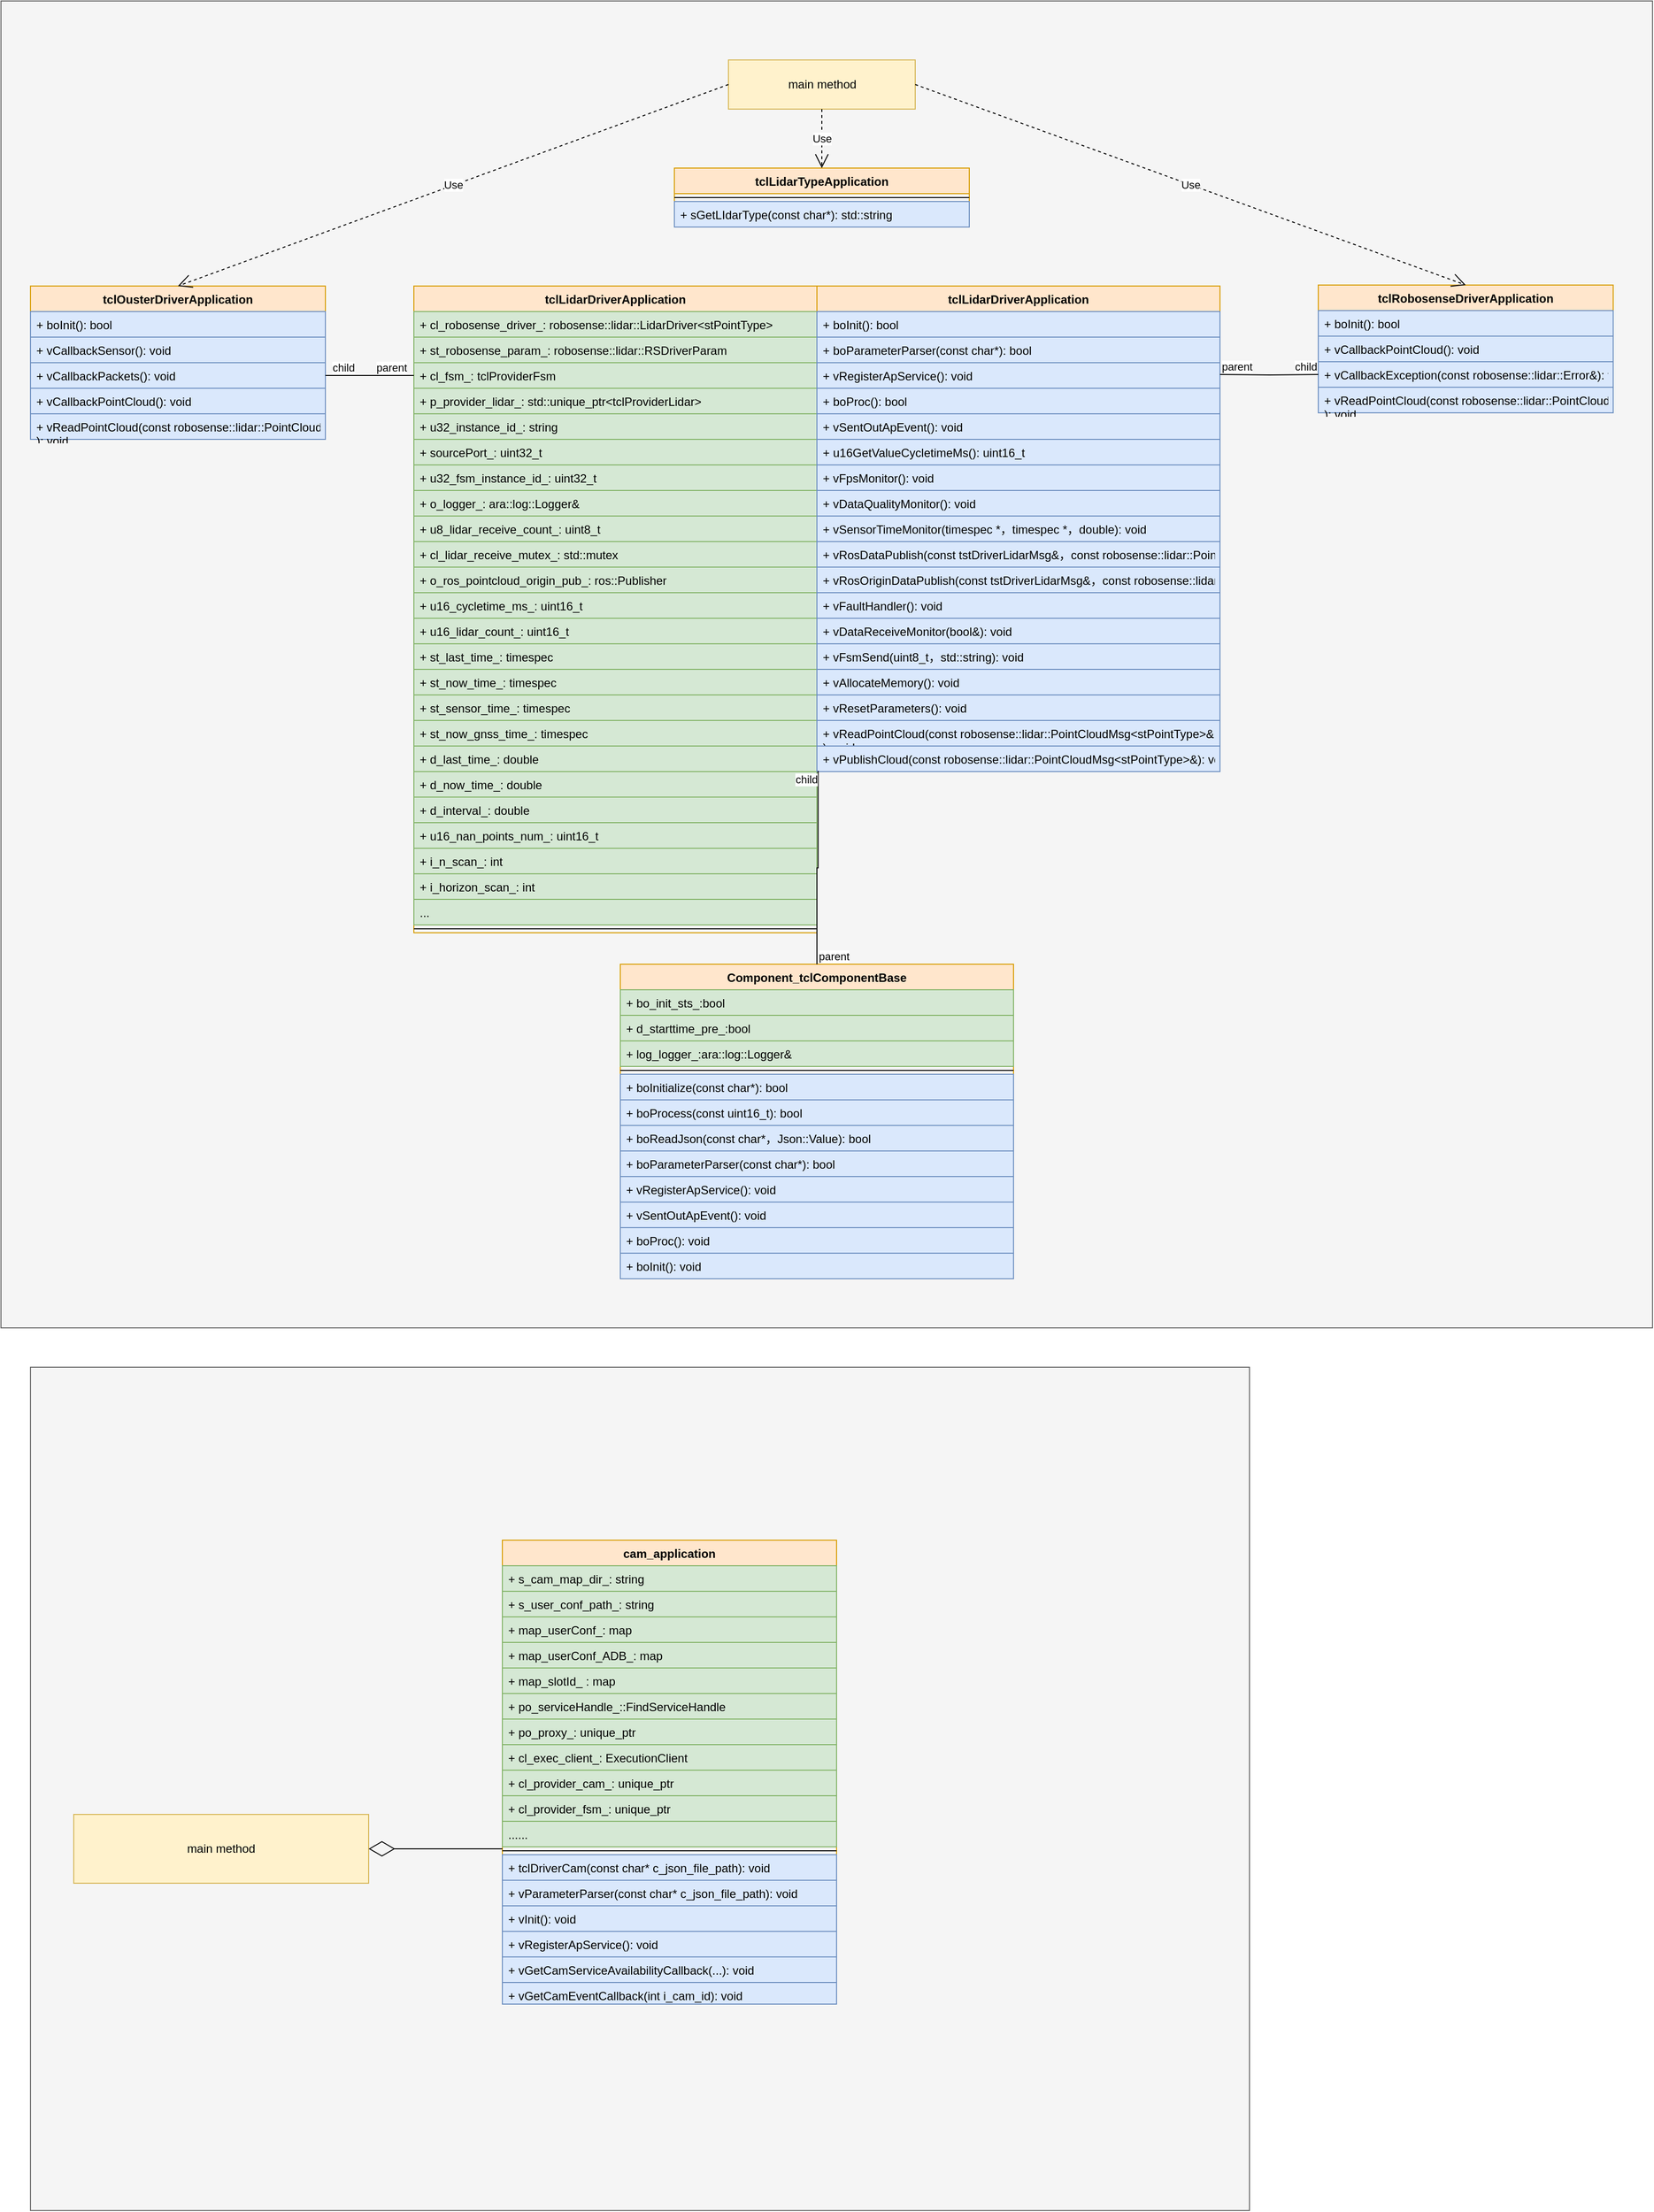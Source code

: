 <mxfile version="24.7.6">
  <diagram name="第 1 页" id="ww4SpD9q9hE-swhxdFp6">
    <mxGraphModel dx="1050" dy="565" grid="1" gridSize="10" guides="1" tooltips="1" connect="1" arrows="1" fold="1" page="1" pageScale="1" pageWidth="827" pageHeight="1169" math="0" shadow="0">
      <root>
        <mxCell id="0" />
        <mxCell id="1" parent="0" />
        <mxCell id="QamxqkGbcU3FXPbwEzF8-1" value="" style="html=1;fillColor=#f5f5f5;fontColor=#333333;strokeColor=#666666;" vertex="1" parent="1">
          <mxGeometry x="40" y="40" width="1680" height="1350" as="geometry" />
        </mxCell>
        <mxCell id="QamxqkGbcU3FXPbwEzF8-2" value="Component_tclComponentBase" style="swimlane;fontStyle=1;align=center;verticalAlign=top;childLayout=stackLayout;horizontal=1;startSize=26;horizontalStack=0;resizeParent=1;resizeParentMax=0;resizeLast=0;collapsible=1;marginBottom=0;fillColor=#ffe6cc;strokeColor=#d79b00;" vertex="1" parent="1">
          <mxGeometry x="670" y="1020" width="400" height="320" as="geometry">
            <mxRectangle x="630" y="1350" width="220" height="30" as="alternateBounds" />
          </mxGeometry>
        </mxCell>
        <mxCell id="QamxqkGbcU3FXPbwEzF8-3" value="+ bo_init_sts_:bool " style="text;strokeColor=#82b366;fillColor=#d5e8d4;align=left;verticalAlign=top;spacingLeft=4;spacingRight=4;overflow=hidden;rotatable=0;points=[[0,0.5],[1,0.5]];portConstraint=eastwest;" vertex="1" parent="QamxqkGbcU3FXPbwEzF8-2">
          <mxGeometry y="26" width="400" height="26" as="geometry" />
        </mxCell>
        <mxCell id="QamxqkGbcU3FXPbwEzF8-4" value="+ d_starttime_pre_:bool " style="text;strokeColor=#82b366;fillColor=#d5e8d4;align=left;verticalAlign=top;spacingLeft=4;spacingRight=4;overflow=hidden;rotatable=0;points=[[0,0.5],[1,0.5]];portConstraint=eastwest;" vertex="1" parent="QamxqkGbcU3FXPbwEzF8-2">
          <mxGeometry y="52" width="400" height="26" as="geometry" />
        </mxCell>
        <mxCell id="QamxqkGbcU3FXPbwEzF8-5" value="+ log_logger_:ara::log::Logger&amp;" style="text;strokeColor=#82b366;fillColor=#d5e8d4;align=left;verticalAlign=top;spacingLeft=4;spacingRight=4;overflow=hidden;rotatable=0;points=[[0,0.5],[1,0.5]];portConstraint=eastwest;" vertex="1" parent="QamxqkGbcU3FXPbwEzF8-2">
          <mxGeometry y="78" width="400" height="26" as="geometry" />
        </mxCell>
        <mxCell id="QamxqkGbcU3FXPbwEzF8-6" value="" style="line;strokeWidth=1;fillColor=none;align=left;verticalAlign=middle;spacingTop=-1;spacingLeft=3;spacingRight=3;rotatable=0;labelPosition=right;points=[];portConstraint=eastwest;" vertex="1" parent="QamxqkGbcU3FXPbwEzF8-2">
          <mxGeometry y="104" width="400" height="8" as="geometry" />
        </mxCell>
        <mxCell id="QamxqkGbcU3FXPbwEzF8-7" value="+ boInitialize(const char*): bool" style="text;strokeColor=#6c8ebf;fillColor=#dae8fc;align=left;verticalAlign=top;spacingLeft=4;spacingRight=4;overflow=hidden;rotatable=0;points=[[0,0.5],[1,0.5]];portConstraint=eastwest;" vertex="1" parent="QamxqkGbcU3FXPbwEzF8-2">
          <mxGeometry y="112" width="400" height="26" as="geometry" />
        </mxCell>
        <mxCell id="QamxqkGbcU3FXPbwEzF8-8" value="+ boProcess(const uint16_t): bool" style="text;strokeColor=#6c8ebf;fillColor=#dae8fc;align=left;verticalAlign=top;spacingLeft=4;spacingRight=4;overflow=hidden;rotatable=0;points=[[0,0.5],[1,0.5]];portConstraint=eastwest;" vertex="1" parent="QamxqkGbcU3FXPbwEzF8-2">
          <mxGeometry y="138" width="400" height="26" as="geometry" />
        </mxCell>
        <mxCell id="QamxqkGbcU3FXPbwEzF8-9" value="+ boReadJson(const char*，Json::Value): bool" style="text;strokeColor=#6c8ebf;fillColor=#dae8fc;align=left;verticalAlign=top;spacingLeft=4;spacingRight=4;overflow=hidden;rotatable=0;points=[[0,0.5],[1,0.5]];portConstraint=eastwest;" vertex="1" parent="QamxqkGbcU3FXPbwEzF8-2">
          <mxGeometry y="164" width="400" height="26" as="geometry" />
        </mxCell>
        <mxCell id="QamxqkGbcU3FXPbwEzF8-10" value="+ boParameterParser(const char*): bool" style="text;strokeColor=#6c8ebf;fillColor=#dae8fc;align=left;verticalAlign=top;spacingLeft=4;spacingRight=4;overflow=hidden;rotatable=0;points=[[0,0.5],[1,0.5]];portConstraint=eastwest;" vertex="1" parent="QamxqkGbcU3FXPbwEzF8-2">
          <mxGeometry y="190" width="400" height="26" as="geometry" />
        </mxCell>
        <mxCell id="QamxqkGbcU3FXPbwEzF8-11" value="+ vRegisterApService(): void" style="text;strokeColor=#6c8ebf;fillColor=#dae8fc;align=left;verticalAlign=top;spacingLeft=4;spacingRight=4;overflow=hidden;rotatable=0;points=[[0,0.5],[1,0.5]];portConstraint=eastwest;" vertex="1" parent="QamxqkGbcU3FXPbwEzF8-2">
          <mxGeometry y="216" width="400" height="26" as="geometry" />
        </mxCell>
        <mxCell id="QamxqkGbcU3FXPbwEzF8-12" value="+ vSentOutApEvent(): void" style="text;strokeColor=#6c8ebf;fillColor=#dae8fc;align=left;verticalAlign=top;spacingLeft=4;spacingRight=4;overflow=hidden;rotatable=0;points=[[0,0.5],[1,0.5]];portConstraint=eastwest;" vertex="1" parent="QamxqkGbcU3FXPbwEzF8-2">
          <mxGeometry y="242" width="400" height="26" as="geometry" />
        </mxCell>
        <mxCell id="QamxqkGbcU3FXPbwEzF8-13" value="+ boProc(): void" style="text;strokeColor=#6c8ebf;fillColor=#dae8fc;align=left;verticalAlign=top;spacingLeft=4;spacingRight=4;overflow=hidden;rotatable=0;points=[[0,0.5],[1,0.5]];portConstraint=eastwest;" vertex="1" parent="QamxqkGbcU3FXPbwEzF8-2">
          <mxGeometry y="268" width="400" height="26" as="geometry" />
        </mxCell>
        <mxCell id="QamxqkGbcU3FXPbwEzF8-14" value="+ boInit(): void" style="text;strokeColor=#6c8ebf;fillColor=#dae8fc;align=left;verticalAlign=top;spacingLeft=4;spacingRight=4;overflow=hidden;rotatable=0;points=[[0,0.5],[1,0.5]];portConstraint=eastwest;" vertex="1" parent="QamxqkGbcU3FXPbwEzF8-2">
          <mxGeometry y="294" width="400" height="26" as="geometry" />
        </mxCell>
        <mxCell id="QamxqkGbcU3FXPbwEzF8-15" value="tclLidarDriverApplication" style="swimlane;fontStyle=1;align=center;verticalAlign=top;childLayout=stackLayout;horizontal=1;startSize=26;horizontalStack=0;resizeParent=1;resizeParentMax=0;resizeLast=0;collapsible=1;marginBottom=0;fillColor=#ffe6cc;strokeColor=#d79b00;" vertex="1" parent="1">
          <mxGeometry x="460" y="330" width="410" height="658" as="geometry">
            <mxRectangle x="60" y="38" width="160" height="30" as="alternateBounds" />
          </mxGeometry>
        </mxCell>
        <mxCell id="QamxqkGbcU3FXPbwEzF8-16" value="+ cl_robosense_driver_: robosense::lidar::LidarDriver&lt;stPointType&gt;" style="text;strokeColor=#82b366;fillColor=#d5e8d4;align=left;verticalAlign=top;spacingLeft=4;spacingRight=4;overflow=hidden;rotatable=0;points=[[0,0.5],[1,0.5]];portConstraint=eastwest;" vertex="1" parent="QamxqkGbcU3FXPbwEzF8-15">
          <mxGeometry y="26" width="410" height="26" as="geometry" />
        </mxCell>
        <mxCell id="QamxqkGbcU3FXPbwEzF8-17" value="+ st_robosense_param_: robosense::lidar::RSDriverParam" style="text;strokeColor=#82b366;fillColor=#d5e8d4;align=left;verticalAlign=top;spacingLeft=4;spacingRight=4;overflow=hidden;rotatable=0;points=[[0,0.5],[1,0.5]];portConstraint=eastwest;" vertex="1" parent="QamxqkGbcU3FXPbwEzF8-15">
          <mxGeometry y="52" width="410" height="26" as="geometry" />
        </mxCell>
        <mxCell id="QamxqkGbcU3FXPbwEzF8-18" value="+ cl_fsm_: tclProviderFsm" style="text;strokeColor=#82b366;fillColor=#d5e8d4;align=left;verticalAlign=top;spacingLeft=4;spacingRight=4;overflow=hidden;rotatable=0;points=[[0,0.5],[1,0.5]];portConstraint=eastwest;" vertex="1" parent="QamxqkGbcU3FXPbwEzF8-15">
          <mxGeometry y="78" width="410" height="26" as="geometry" />
        </mxCell>
        <mxCell id="QamxqkGbcU3FXPbwEzF8-19" value="+ p_provider_lidar_: std::unique_ptr&lt;tclProviderLidar&gt;" style="text;strokeColor=#82b366;fillColor=#d5e8d4;align=left;verticalAlign=top;spacingLeft=4;spacingRight=4;overflow=hidden;rotatable=0;points=[[0,0.5],[1,0.5]];portConstraint=eastwest;" vertex="1" parent="QamxqkGbcU3FXPbwEzF8-15">
          <mxGeometry y="104" width="410" height="26" as="geometry" />
        </mxCell>
        <mxCell id="QamxqkGbcU3FXPbwEzF8-20" value="+ u32_instance_id_: string" style="text;strokeColor=#82b366;fillColor=#d5e8d4;align=left;verticalAlign=top;spacingLeft=4;spacingRight=4;overflow=hidden;rotatable=0;points=[[0,0.5],[1,0.5]];portConstraint=eastwest;" vertex="1" parent="QamxqkGbcU3FXPbwEzF8-15">
          <mxGeometry y="130" width="410" height="26" as="geometry" />
        </mxCell>
        <mxCell id="QamxqkGbcU3FXPbwEzF8-21" value="+ sourcePort_: uint32_t" style="text;strokeColor=#82b366;fillColor=#d5e8d4;align=left;verticalAlign=top;spacingLeft=4;spacingRight=4;overflow=hidden;rotatable=0;points=[[0,0.5],[1,0.5]];portConstraint=eastwest;" vertex="1" parent="QamxqkGbcU3FXPbwEzF8-15">
          <mxGeometry y="156" width="410" height="26" as="geometry" />
        </mxCell>
        <mxCell id="QamxqkGbcU3FXPbwEzF8-22" value="+ u32_fsm_instance_id_: uint32_t" style="text;strokeColor=#82b366;fillColor=#d5e8d4;align=left;verticalAlign=top;spacingLeft=4;spacingRight=4;overflow=hidden;rotatable=0;points=[[0,0.5],[1,0.5]];portConstraint=eastwest;" vertex="1" parent="QamxqkGbcU3FXPbwEzF8-15">
          <mxGeometry y="182" width="410" height="26" as="geometry" />
        </mxCell>
        <mxCell id="QamxqkGbcU3FXPbwEzF8-23" value="+ o_logger_: ara::log::Logger&amp;" style="text;strokeColor=#82b366;fillColor=#d5e8d4;align=left;verticalAlign=top;spacingLeft=4;spacingRight=4;overflow=hidden;rotatable=0;points=[[0,0.5],[1,0.5]];portConstraint=eastwest;" vertex="1" parent="QamxqkGbcU3FXPbwEzF8-15">
          <mxGeometry y="208" width="410" height="26" as="geometry" />
        </mxCell>
        <mxCell id="QamxqkGbcU3FXPbwEzF8-24" value="+ u8_lidar_receive_count_: uint8_t" style="text;strokeColor=#82b366;fillColor=#d5e8d4;align=left;verticalAlign=top;spacingLeft=4;spacingRight=4;overflow=hidden;rotatable=0;points=[[0,0.5],[1,0.5]];portConstraint=eastwest;" vertex="1" parent="QamxqkGbcU3FXPbwEzF8-15">
          <mxGeometry y="234" width="410" height="26" as="geometry" />
        </mxCell>
        <mxCell id="QamxqkGbcU3FXPbwEzF8-25" value="+ cl_lidar_receive_mutex_: std::mutex" style="text;strokeColor=#82b366;fillColor=#d5e8d4;align=left;verticalAlign=top;spacingLeft=4;spacingRight=4;overflow=hidden;rotatable=0;points=[[0,0.5],[1,0.5]];portConstraint=eastwest;" vertex="1" parent="QamxqkGbcU3FXPbwEzF8-15">
          <mxGeometry y="260" width="410" height="26" as="geometry" />
        </mxCell>
        <mxCell id="QamxqkGbcU3FXPbwEzF8-26" value="+ o_ros_pointcloud_origin_pub_: ros::Publisher" style="text;strokeColor=#82b366;fillColor=#d5e8d4;align=left;verticalAlign=top;spacingLeft=4;spacingRight=4;overflow=hidden;rotatable=0;points=[[0,0.5],[1,0.5]];portConstraint=eastwest;" vertex="1" parent="QamxqkGbcU3FXPbwEzF8-15">
          <mxGeometry y="286" width="410" height="26" as="geometry" />
        </mxCell>
        <mxCell id="QamxqkGbcU3FXPbwEzF8-27" value="+ u16_cycletime_ms_: uint16_t" style="text;strokeColor=#82b366;fillColor=#d5e8d4;align=left;verticalAlign=top;spacingLeft=4;spacingRight=4;overflow=hidden;rotatable=0;points=[[0,0.5],[1,0.5]];portConstraint=eastwest;" vertex="1" parent="QamxqkGbcU3FXPbwEzF8-15">
          <mxGeometry y="312" width="410" height="26" as="geometry" />
        </mxCell>
        <mxCell id="QamxqkGbcU3FXPbwEzF8-28" value="+ u16_lidar_count_: uint16_t" style="text;strokeColor=#82b366;fillColor=#d5e8d4;align=left;verticalAlign=top;spacingLeft=4;spacingRight=4;overflow=hidden;rotatable=0;points=[[0,0.5],[1,0.5]];portConstraint=eastwest;" vertex="1" parent="QamxqkGbcU3FXPbwEzF8-15">
          <mxGeometry y="338" width="410" height="26" as="geometry" />
        </mxCell>
        <mxCell id="QamxqkGbcU3FXPbwEzF8-29" value="+ st_last_time_: timespec" style="text;strokeColor=#82b366;fillColor=#d5e8d4;align=left;verticalAlign=top;spacingLeft=4;spacingRight=4;overflow=hidden;rotatable=0;points=[[0,0.5],[1,0.5]];portConstraint=eastwest;" vertex="1" parent="QamxqkGbcU3FXPbwEzF8-15">
          <mxGeometry y="364" width="410" height="26" as="geometry" />
        </mxCell>
        <mxCell id="QamxqkGbcU3FXPbwEzF8-30" value="+ st_now_time_: timespec" style="text;strokeColor=#82b366;fillColor=#d5e8d4;align=left;verticalAlign=top;spacingLeft=4;spacingRight=4;overflow=hidden;rotatable=0;points=[[0,0.5],[1,0.5]];portConstraint=eastwest;" vertex="1" parent="QamxqkGbcU3FXPbwEzF8-15">
          <mxGeometry y="390" width="410" height="26" as="geometry" />
        </mxCell>
        <mxCell id="QamxqkGbcU3FXPbwEzF8-31" value="+ st_sensor_time_: timespec" style="text;strokeColor=#82b366;fillColor=#d5e8d4;align=left;verticalAlign=top;spacingLeft=4;spacingRight=4;overflow=hidden;rotatable=0;points=[[0,0.5],[1,0.5]];portConstraint=eastwest;" vertex="1" parent="QamxqkGbcU3FXPbwEzF8-15">
          <mxGeometry y="416" width="410" height="26" as="geometry" />
        </mxCell>
        <mxCell id="QamxqkGbcU3FXPbwEzF8-32" value="+ st_now_gnss_time_: timespec" style="text;strokeColor=#82b366;fillColor=#d5e8d4;align=left;verticalAlign=top;spacingLeft=4;spacingRight=4;overflow=hidden;rotatable=0;points=[[0,0.5],[1,0.5]];portConstraint=eastwest;" vertex="1" parent="QamxqkGbcU3FXPbwEzF8-15">
          <mxGeometry y="442" width="410" height="26" as="geometry" />
        </mxCell>
        <mxCell id="QamxqkGbcU3FXPbwEzF8-33" value="+ d_last_time_: double" style="text;strokeColor=#82b366;fillColor=#d5e8d4;align=left;verticalAlign=top;spacingLeft=4;spacingRight=4;overflow=hidden;rotatable=0;points=[[0,0.5],[1,0.5]];portConstraint=eastwest;" vertex="1" parent="QamxqkGbcU3FXPbwEzF8-15">
          <mxGeometry y="468" width="410" height="26" as="geometry" />
        </mxCell>
        <mxCell id="QamxqkGbcU3FXPbwEzF8-34" value="+ d_now_time_: double" style="text;strokeColor=#82b366;fillColor=#d5e8d4;align=left;verticalAlign=top;spacingLeft=4;spacingRight=4;overflow=hidden;rotatable=0;points=[[0,0.5],[1,0.5]];portConstraint=eastwest;" vertex="1" parent="QamxqkGbcU3FXPbwEzF8-15">
          <mxGeometry y="494" width="410" height="26" as="geometry" />
        </mxCell>
        <mxCell id="QamxqkGbcU3FXPbwEzF8-35" value="+ d_interval_: double" style="text;strokeColor=#82b366;fillColor=#d5e8d4;align=left;verticalAlign=top;spacingLeft=4;spacingRight=4;overflow=hidden;rotatable=0;points=[[0,0.5],[1,0.5]];portConstraint=eastwest;" vertex="1" parent="QamxqkGbcU3FXPbwEzF8-15">
          <mxGeometry y="520" width="410" height="26" as="geometry" />
        </mxCell>
        <mxCell id="QamxqkGbcU3FXPbwEzF8-36" value="+ u16_nan_points_num_: uint16_t" style="text;strokeColor=#82b366;fillColor=#d5e8d4;align=left;verticalAlign=top;spacingLeft=4;spacingRight=4;overflow=hidden;rotatable=0;points=[[0,0.5],[1,0.5]];portConstraint=eastwest;" vertex="1" parent="QamxqkGbcU3FXPbwEzF8-15">
          <mxGeometry y="546" width="410" height="26" as="geometry" />
        </mxCell>
        <mxCell id="QamxqkGbcU3FXPbwEzF8-37" value="+ i_n_scan_: int" style="text;strokeColor=#82b366;fillColor=#d5e8d4;align=left;verticalAlign=top;spacingLeft=4;spacingRight=4;overflow=hidden;rotatable=0;points=[[0,0.5],[1,0.5]];portConstraint=eastwest;" vertex="1" parent="QamxqkGbcU3FXPbwEzF8-15">
          <mxGeometry y="572" width="410" height="26" as="geometry" />
        </mxCell>
        <mxCell id="QamxqkGbcU3FXPbwEzF8-38" value="+ i_horizon_scan_: int" style="text;strokeColor=#82b366;fillColor=#d5e8d4;align=left;verticalAlign=top;spacingLeft=4;spacingRight=4;overflow=hidden;rotatable=0;points=[[0,0.5],[1,0.5]];portConstraint=eastwest;" vertex="1" parent="QamxqkGbcU3FXPbwEzF8-15">
          <mxGeometry y="598" width="410" height="26" as="geometry" />
        </mxCell>
        <mxCell id="QamxqkGbcU3FXPbwEzF8-39" value="..." style="text;strokeColor=#82b366;fillColor=#d5e8d4;align=left;verticalAlign=top;spacingLeft=4;spacingRight=4;overflow=hidden;rotatable=0;points=[[0,0.5],[1,0.5]];portConstraint=eastwest;" vertex="1" parent="QamxqkGbcU3FXPbwEzF8-15">
          <mxGeometry y="624" width="410" height="26" as="geometry" />
        </mxCell>
        <mxCell id="QamxqkGbcU3FXPbwEzF8-40" value="" style="line;strokeWidth=1;fillColor=none;align=left;verticalAlign=middle;spacingTop=-1;spacingLeft=3;spacingRight=3;rotatable=0;labelPosition=right;points=[];portConstraint=eastwest;" vertex="1" parent="QamxqkGbcU3FXPbwEzF8-15">
          <mxGeometry y="650" width="410" height="8" as="geometry" />
        </mxCell>
        <mxCell id="QamxqkGbcU3FXPbwEzF8-41" value="tclRobosenseDriverApplication" style="swimlane;fontStyle=1;align=center;verticalAlign=top;childLayout=stackLayout;horizontal=1;startSize=26;horizontalStack=0;resizeParent=1;resizeParentMax=0;resizeLast=0;collapsible=1;marginBottom=0;fillColor=#ffe6cc;strokeColor=#d79b00;" vertex="1" parent="1">
          <mxGeometry x="1380" y="329" width="300" height="130" as="geometry" />
        </mxCell>
        <mxCell id="QamxqkGbcU3FXPbwEzF8-42" value="+ boInit(): bool" style="text;strokeColor=#6c8ebf;fillColor=#dae8fc;align=left;verticalAlign=top;spacingLeft=4;spacingRight=4;overflow=hidden;rotatable=0;points=[[0,0.5],[1,0.5]];portConstraint=eastwest;" vertex="1" parent="QamxqkGbcU3FXPbwEzF8-41">
          <mxGeometry y="26" width="300" height="26" as="geometry" />
        </mxCell>
        <mxCell id="QamxqkGbcU3FXPbwEzF8-43" value="+ vCallbackPointCloud(): void" style="text;strokeColor=#6c8ebf;fillColor=#dae8fc;align=left;verticalAlign=top;spacingLeft=4;spacingRight=4;overflow=hidden;rotatable=0;points=[[0,0.5],[1,0.5]];portConstraint=eastwest;" vertex="1" parent="QamxqkGbcU3FXPbwEzF8-41">
          <mxGeometry y="52" width="300" height="26" as="geometry" />
        </mxCell>
        <mxCell id="QamxqkGbcU3FXPbwEzF8-44" value="+ vCallbackException(const robosense::lidar::Error&amp;): void" style="text;strokeColor=#6c8ebf;fillColor=#dae8fc;align=left;verticalAlign=top;spacingLeft=4;spacingRight=4;overflow=hidden;rotatable=0;points=[[0,0.5],[1,0.5]];portConstraint=eastwest;" vertex="1" parent="QamxqkGbcU3FXPbwEzF8-41">
          <mxGeometry y="78" width="300" height="26" as="geometry" />
        </mxCell>
        <mxCell id="QamxqkGbcU3FXPbwEzF8-45" value="+ vReadPointCloud(const robosense::lidar::PointCloudMsg&lt;stPointType&gt;&amp;&#xa;): void" style="text;strokeColor=#6c8ebf;fillColor=#dae8fc;align=left;verticalAlign=top;spacingLeft=4;spacingRight=4;overflow=hidden;rotatable=0;points=[[0,0.5],[1,0.5]];portConstraint=eastwest;" vertex="1" parent="QamxqkGbcU3FXPbwEzF8-41">
          <mxGeometry y="104" width="300" height="26" as="geometry" />
        </mxCell>
        <mxCell id="QamxqkGbcU3FXPbwEzF8-46" value="main method" style="html=1;fillColor=#fff2cc;strokeColor=#d6b656;" vertex="1" parent="1">
          <mxGeometry x="780" y="100" width="190" height="50" as="geometry" />
        </mxCell>
        <mxCell id="QamxqkGbcU3FXPbwEzF8-47" value="tclLidarDriverApplication" style="swimlane;fontStyle=1;align=center;verticalAlign=top;childLayout=stackLayout;horizontal=1;startSize=26;horizontalStack=0;resizeParent=1;resizeParentMax=0;resizeLast=0;collapsible=1;marginBottom=0;fillColor=#ffe6cc;strokeColor=#d79b00;" vertex="1" parent="1">
          <mxGeometry x="870" y="330" width="410" height="494" as="geometry">
            <mxRectangle x="60" y="38" width="160" height="30" as="alternateBounds" />
          </mxGeometry>
        </mxCell>
        <mxCell id="QamxqkGbcU3FXPbwEzF8-48" value="+ boInit(): bool" style="text;strokeColor=#6c8ebf;fillColor=#dae8fc;align=left;verticalAlign=top;spacingLeft=4;spacingRight=4;overflow=hidden;rotatable=0;points=[[0,0.5],[1,0.5]];portConstraint=eastwest;" vertex="1" parent="QamxqkGbcU3FXPbwEzF8-47">
          <mxGeometry y="26" width="410" height="26" as="geometry" />
        </mxCell>
        <mxCell id="QamxqkGbcU3FXPbwEzF8-49" value="+ boParameterParser(const char*): bool" style="text;strokeColor=#6c8ebf;fillColor=#dae8fc;align=left;verticalAlign=top;spacingLeft=4;spacingRight=4;overflow=hidden;rotatable=0;points=[[0,0.5],[1,0.5]];portConstraint=eastwest;" vertex="1" parent="QamxqkGbcU3FXPbwEzF8-47">
          <mxGeometry y="52" width="410" height="26" as="geometry" />
        </mxCell>
        <mxCell id="QamxqkGbcU3FXPbwEzF8-50" value="+ vRegisterApService(): void" style="text;strokeColor=#6c8ebf;fillColor=#dae8fc;align=left;verticalAlign=top;spacingLeft=4;spacingRight=4;overflow=hidden;rotatable=0;points=[[0,0.5],[1,0.5]];portConstraint=eastwest;" vertex="1" parent="QamxqkGbcU3FXPbwEzF8-47">
          <mxGeometry y="78" width="410" height="26" as="geometry" />
        </mxCell>
        <mxCell id="QamxqkGbcU3FXPbwEzF8-51" value="+ boProc(): bool" style="text;strokeColor=#6c8ebf;fillColor=#dae8fc;align=left;verticalAlign=top;spacingLeft=4;spacingRight=4;overflow=hidden;rotatable=0;points=[[0,0.5],[1,0.5]];portConstraint=eastwest;" vertex="1" parent="QamxqkGbcU3FXPbwEzF8-47">
          <mxGeometry y="104" width="410" height="26" as="geometry" />
        </mxCell>
        <mxCell id="QamxqkGbcU3FXPbwEzF8-52" value="+ vSentOutApEvent(): void" style="text;strokeColor=#6c8ebf;fillColor=#dae8fc;align=left;verticalAlign=top;spacingLeft=4;spacingRight=4;overflow=hidden;rotatable=0;points=[[0,0.5],[1,0.5]];portConstraint=eastwest;" vertex="1" parent="QamxqkGbcU3FXPbwEzF8-47">
          <mxGeometry y="130" width="410" height="26" as="geometry" />
        </mxCell>
        <mxCell id="QamxqkGbcU3FXPbwEzF8-53" value="+ u16GetValueCycletimeMs(): uint16_t" style="text;strokeColor=#6c8ebf;fillColor=#dae8fc;align=left;verticalAlign=top;spacingLeft=4;spacingRight=4;overflow=hidden;rotatable=0;points=[[0,0.5],[1,0.5]];portConstraint=eastwest;" vertex="1" parent="QamxqkGbcU3FXPbwEzF8-47">
          <mxGeometry y="156" width="410" height="26" as="geometry" />
        </mxCell>
        <mxCell id="QamxqkGbcU3FXPbwEzF8-54" value="+ vFpsMonitor(): void" style="text;strokeColor=#6c8ebf;fillColor=#dae8fc;align=left;verticalAlign=top;spacingLeft=4;spacingRight=4;overflow=hidden;rotatable=0;points=[[0,0.5],[1,0.5]];portConstraint=eastwest;" vertex="1" parent="QamxqkGbcU3FXPbwEzF8-47">
          <mxGeometry y="182" width="410" height="26" as="geometry" />
        </mxCell>
        <mxCell id="QamxqkGbcU3FXPbwEzF8-55" value="+ vDataQualityMonitor(): void" style="text;strokeColor=#6c8ebf;fillColor=#dae8fc;align=left;verticalAlign=top;spacingLeft=4;spacingRight=4;overflow=hidden;rotatable=0;points=[[0,0.5],[1,0.5]];portConstraint=eastwest;" vertex="1" parent="QamxqkGbcU3FXPbwEzF8-47">
          <mxGeometry y="208" width="410" height="26" as="geometry" />
        </mxCell>
        <mxCell id="QamxqkGbcU3FXPbwEzF8-56" value="+ vSensorTimeMonitor(timespec *，timespec *，double): void" style="text;strokeColor=#6c8ebf;fillColor=#dae8fc;align=left;verticalAlign=top;spacingLeft=4;spacingRight=4;overflow=hidden;rotatable=0;points=[[0,0.5],[1,0.5]];portConstraint=eastwest;" vertex="1" parent="QamxqkGbcU3FXPbwEzF8-47">
          <mxGeometry y="234" width="410" height="26" as="geometry" />
        </mxCell>
        <mxCell id="QamxqkGbcU3FXPbwEzF8-57" value="+ vRosDataPublish(const tstDriverLidarMsg&amp;，const robosense::lidar::PointCloudMsg&lt;stPointType&gt;&amp;，ros::Publisher&amp;): void" style="text;strokeColor=#6c8ebf;fillColor=#dae8fc;align=left;verticalAlign=top;spacingLeft=4;spacingRight=4;overflow=hidden;rotatable=0;points=[[0,0.5],[1,0.5]];portConstraint=eastwest;" vertex="1" parent="QamxqkGbcU3FXPbwEzF8-47">
          <mxGeometry y="260" width="410" height="26" as="geometry" />
        </mxCell>
        <mxCell id="QamxqkGbcU3FXPbwEzF8-58" value="+ vRosOriginDataPublish(const tstDriverLidarMsg&amp;，const robosense::lidar::PointCloudMsg&lt;stPointType&gt;&amp;，ros::Publisher&amp;): void" style="text;strokeColor=#6c8ebf;fillColor=#dae8fc;align=left;verticalAlign=top;spacingLeft=4;spacingRight=4;overflow=hidden;rotatable=0;points=[[0,0.5],[1,0.5]];portConstraint=eastwest;" vertex="1" parent="QamxqkGbcU3FXPbwEzF8-47">
          <mxGeometry y="286" width="410" height="26" as="geometry" />
        </mxCell>
        <mxCell id="QamxqkGbcU3FXPbwEzF8-59" value="+ vFaultHandler(): void" style="text;strokeColor=#6c8ebf;fillColor=#dae8fc;align=left;verticalAlign=top;spacingLeft=4;spacingRight=4;overflow=hidden;rotatable=0;points=[[0,0.5],[1,0.5]];portConstraint=eastwest;" vertex="1" parent="QamxqkGbcU3FXPbwEzF8-47">
          <mxGeometry y="312" width="410" height="26" as="geometry" />
        </mxCell>
        <mxCell id="QamxqkGbcU3FXPbwEzF8-60" value="+ vDataReceiveMonitor(bool&amp;): void" style="text;strokeColor=#6c8ebf;fillColor=#dae8fc;align=left;verticalAlign=top;spacingLeft=4;spacingRight=4;overflow=hidden;rotatable=0;points=[[0,0.5],[1,0.5]];portConstraint=eastwest;" vertex="1" parent="QamxqkGbcU3FXPbwEzF8-47">
          <mxGeometry y="338" width="410" height="26" as="geometry" />
        </mxCell>
        <mxCell id="QamxqkGbcU3FXPbwEzF8-61" value="+ vFsmSend(uint8_t，std::string): void" style="text;strokeColor=#6c8ebf;fillColor=#dae8fc;align=left;verticalAlign=top;spacingLeft=4;spacingRight=4;overflow=hidden;rotatable=0;points=[[0,0.5],[1,0.5]];portConstraint=eastwest;" vertex="1" parent="QamxqkGbcU3FXPbwEzF8-47">
          <mxGeometry y="364" width="410" height="26" as="geometry" />
        </mxCell>
        <mxCell id="QamxqkGbcU3FXPbwEzF8-62" value="+ vAllocateMemory(): void" style="text;strokeColor=#6c8ebf;fillColor=#dae8fc;align=left;verticalAlign=top;spacingLeft=4;spacingRight=4;overflow=hidden;rotatable=0;points=[[0,0.5],[1,0.5]];portConstraint=eastwest;" vertex="1" parent="QamxqkGbcU3FXPbwEzF8-47">
          <mxGeometry y="390" width="410" height="26" as="geometry" />
        </mxCell>
        <mxCell id="QamxqkGbcU3FXPbwEzF8-63" value="+ vResetParameters(): void" style="text;strokeColor=#6c8ebf;fillColor=#dae8fc;align=left;verticalAlign=top;spacingLeft=4;spacingRight=4;overflow=hidden;rotatable=0;points=[[0,0.5],[1,0.5]];portConstraint=eastwest;" vertex="1" parent="QamxqkGbcU3FXPbwEzF8-47">
          <mxGeometry y="416" width="410" height="26" as="geometry" />
        </mxCell>
        <mxCell id="QamxqkGbcU3FXPbwEzF8-64" value="+ vReadPointCloud(const robosense::lidar::PointCloudMsg&lt;stPointType&gt;&amp;&#xa;): void" style="text;strokeColor=#6c8ebf;fillColor=#dae8fc;align=left;verticalAlign=top;spacingLeft=4;spacingRight=4;overflow=hidden;rotatable=0;points=[[0,0.5],[1,0.5]];portConstraint=eastwest;" vertex="1" parent="QamxqkGbcU3FXPbwEzF8-47">
          <mxGeometry y="442" width="410" height="26" as="geometry" />
        </mxCell>
        <mxCell id="QamxqkGbcU3FXPbwEzF8-65" value="+ vPublishCloud(const robosense::lidar::PointCloudMsg&lt;stPointType&gt;&amp;): void" style="text;strokeColor=#6c8ebf;fillColor=#dae8fc;align=left;verticalAlign=top;spacingLeft=4;spacingRight=4;overflow=hidden;rotatable=0;points=[[0,0.5],[1,0.5]];portConstraint=eastwest;" vertex="1" parent="QamxqkGbcU3FXPbwEzF8-47">
          <mxGeometry y="468" width="410" height="26" as="geometry" />
        </mxCell>
        <mxCell id="QamxqkGbcU3FXPbwEzF8-66" value="tclOusterDriverApplication" style="swimlane;fontStyle=1;align=center;verticalAlign=top;childLayout=stackLayout;horizontal=1;startSize=26;horizontalStack=0;resizeParent=1;resizeParentMax=0;resizeLast=0;collapsible=1;marginBottom=0;fillColor=#ffe6cc;strokeColor=#d79b00;" vertex="1" parent="1">
          <mxGeometry x="70" y="330" width="300" height="156" as="geometry" />
        </mxCell>
        <mxCell id="QamxqkGbcU3FXPbwEzF8-67" value="+ boInit(): bool" style="text;strokeColor=#6c8ebf;fillColor=#dae8fc;align=left;verticalAlign=top;spacingLeft=4;spacingRight=4;overflow=hidden;rotatable=0;points=[[0,0.5],[1,0.5]];portConstraint=eastwest;" vertex="1" parent="QamxqkGbcU3FXPbwEzF8-66">
          <mxGeometry y="26" width="300" height="26" as="geometry" />
        </mxCell>
        <mxCell id="QamxqkGbcU3FXPbwEzF8-68" value="+ vCallbackSensor(): void" style="text;strokeColor=#6c8ebf;fillColor=#dae8fc;align=left;verticalAlign=top;spacingLeft=4;spacingRight=4;overflow=hidden;rotatable=0;points=[[0,0.5],[1,0.5]];portConstraint=eastwest;" vertex="1" parent="QamxqkGbcU3FXPbwEzF8-66">
          <mxGeometry y="52" width="300" height="26" as="geometry" />
        </mxCell>
        <mxCell id="QamxqkGbcU3FXPbwEzF8-69" value="+ vCallbackPackets(): void" style="text;strokeColor=#6c8ebf;fillColor=#dae8fc;align=left;verticalAlign=top;spacingLeft=4;spacingRight=4;overflow=hidden;rotatable=0;points=[[0,0.5],[1,0.5]];portConstraint=eastwest;" vertex="1" parent="QamxqkGbcU3FXPbwEzF8-66">
          <mxGeometry y="78" width="300" height="26" as="geometry" />
        </mxCell>
        <mxCell id="QamxqkGbcU3FXPbwEzF8-70" value="+ vCallbackPointCloud(): void" style="text;strokeColor=#6c8ebf;fillColor=#dae8fc;align=left;verticalAlign=top;spacingLeft=4;spacingRight=4;overflow=hidden;rotatable=0;points=[[0,0.5],[1,0.5]];portConstraint=eastwest;" vertex="1" parent="QamxqkGbcU3FXPbwEzF8-66">
          <mxGeometry y="104" width="300" height="26" as="geometry" />
        </mxCell>
        <mxCell id="QamxqkGbcU3FXPbwEzF8-71" value="+ vReadPointCloud(const robosense::lidar::PointCloudMsg&lt;stPointType&gt;&amp;&#xa;): void" style="text;strokeColor=#6c8ebf;fillColor=#dae8fc;align=left;verticalAlign=top;spacingLeft=4;spacingRight=4;overflow=hidden;rotatable=0;points=[[0,0.5],[1,0.5]];portConstraint=eastwest;" vertex="1" parent="QamxqkGbcU3FXPbwEzF8-66">
          <mxGeometry y="130" width="300" height="26" as="geometry" />
        </mxCell>
        <mxCell id="QamxqkGbcU3FXPbwEzF8-72" value="tclLidarTypeApplication" style="swimlane;fontStyle=1;align=center;verticalAlign=top;childLayout=stackLayout;horizontal=1;startSize=26;horizontalStack=0;resizeParent=1;resizeParentMax=0;resizeLast=0;collapsible=1;marginBottom=0;fillColor=#ffe6cc;strokeColor=#d79b00;" vertex="1" parent="1">
          <mxGeometry x="725" y="210" width="300" height="60" as="geometry" />
        </mxCell>
        <mxCell id="QamxqkGbcU3FXPbwEzF8-73" value="" style="line;strokeWidth=1;fillColor=none;align=left;verticalAlign=middle;spacingTop=-1;spacingLeft=3;spacingRight=3;rotatable=0;labelPosition=right;points=[];portConstraint=eastwest;" vertex="1" parent="QamxqkGbcU3FXPbwEzF8-72">
          <mxGeometry y="26" width="300" height="8" as="geometry" />
        </mxCell>
        <mxCell id="QamxqkGbcU3FXPbwEzF8-74" value="+ sGetLIdarType(const char*): std::string" style="text;strokeColor=#6c8ebf;fillColor=#dae8fc;align=left;verticalAlign=top;spacingLeft=4;spacingRight=4;overflow=hidden;rotatable=0;points=[[0,0.5],[1,0.5]];portConstraint=eastwest;" vertex="1" parent="QamxqkGbcU3FXPbwEzF8-72">
          <mxGeometry y="34" width="300" height="26" as="geometry" />
        </mxCell>
        <mxCell id="QamxqkGbcU3FXPbwEzF8-75" value="" style="endArrow=none;html=1;edgeStyle=orthogonalEdgeStyle;rounded=0;exitX=0;exitY=0.5;exitDx=0;exitDy=0;entryX=1;entryY=0.5;entryDx=0;entryDy=0;" edge="1" parent="1" source="QamxqkGbcU3FXPbwEzF8-18" target="QamxqkGbcU3FXPbwEzF8-69">
          <mxGeometry relative="1" as="geometry">
            <mxPoint x="180" y="580" as="sourcePoint" />
            <mxPoint x="390" y="421" as="targetPoint" />
          </mxGeometry>
        </mxCell>
        <mxCell id="QamxqkGbcU3FXPbwEzF8-76" value="parent" style="edgeLabel;resizable=0;html=1;align=left;verticalAlign=bottom;" connectable="0" vertex="1" parent="QamxqkGbcU3FXPbwEzF8-75">
          <mxGeometry x="-1" relative="1" as="geometry">
            <mxPoint x="-40" as="offset" />
          </mxGeometry>
        </mxCell>
        <mxCell id="QamxqkGbcU3FXPbwEzF8-77" value="child" style="edgeLabel;resizable=0;html=1;align=right;verticalAlign=bottom;" connectable="0" vertex="1" parent="QamxqkGbcU3FXPbwEzF8-75">
          <mxGeometry x="1" relative="1" as="geometry">
            <mxPoint x="30" as="offset" />
          </mxGeometry>
        </mxCell>
        <mxCell id="QamxqkGbcU3FXPbwEzF8-78" value="" style="endArrow=none;html=1;edgeStyle=orthogonalEdgeStyle;rounded=0;entryX=0;entryY=0.5;entryDx=0;entryDy=0;" edge="1" parent="1" target="QamxqkGbcU3FXPbwEzF8-44">
          <mxGeometry relative="1" as="geometry">
            <mxPoint x="1280" y="420" as="sourcePoint" />
            <mxPoint x="400" y="431" as="targetPoint" />
          </mxGeometry>
        </mxCell>
        <mxCell id="QamxqkGbcU3FXPbwEzF8-79" value="parent" style="edgeLabel;resizable=0;html=1;align=left;verticalAlign=bottom;" connectable="0" vertex="1" parent="QamxqkGbcU3FXPbwEzF8-78">
          <mxGeometry x="-1" relative="1" as="geometry" />
        </mxCell>
        <mxCell id="QamxqkGbcU3FXPbwEzF8-80" value="child" style="edgeLabel;resizable=0;html=1;align=right;verticalAlign=bottom;" connectable="0" vertex="1" parent="QamxqkGbcU3FXPbwEzF8-78">
          <mxGeometry x="1" relative="1" as="geometry" />
        </mxCell>
        <mxCell id="QamxqkGbcU3FXPbwEzF8-81" value="" style="endArrow=none;html=1;edgeStyle=orthogonalEdgeStyle;rounded=0;exitX=0.5;exitY=0;exitDx=0;exitDy=0;entryX=0.003;entryY=0.969;entryDx=0;entryDy=0;entryPerimeter=0;" edge="1" parent="1" source="QamxqkGbcU3FXPbwEzF8-2" target="QamxqkGbcU3FXPbwEzF8-65">
          <mxGeometry relative="1" as="geometry">
            <mxPoint x="310" y="1160" as="sourcePoint" />
            <mxPoint x="470" y="1160" as="targetPoint" />
          </mxGeometry>
        </mxCell>
        <mxCell id="QamxqkGbcU3FXPbwEzF8-82" value="parent" style="edgeLabel;resizable=0;html=1;align=left;verticalAlign=bottom;" connectable="0" vertex="1" parent="QamxqkGbcU3FXPbwEzF8-81">
          <mxGeometry x="-1" relative="1" as="geometry" />
        </mxCell>
        <mxCell id="QamxqkGbcU3FXPbwEzF8-83" value="child" style="edgeLabel;resizable=0;html=1;align=right;verticalAlign=bottom;" connectable="0" vertex="1" parent="QamxqkGbcU3FXPbwEzF8-81">
          <mxGeometry x="1" relative="1" as="geometry">
            <mxPoint y="17" as="offset" />
          </mxGeometry>
        </mxCell>
        <mxCell id="QamxqkGbcU3FXPbwEzF8-84" value="Use" style="endArrow=open;endSize=12;dashed=1;html=1;rounded=0;exitX=0;exitY=0.5;exitDx=0;exitDy=0;entryX=0.5;entryY=0;entryDx=0;entryDy=0;" edge="1" parent="1" source="QamxqkGbcU3FXPbwEzF8-46" target="QamxqkGbcU3FXPbwEzF8-66">
          <mxGeometry width="160" relative="1" as="geometry">
            <mxPoint x="420" y="210" as="sourcePoint" />
            <mxPoint x="580" y="210" as="targetPoint" />
          </mxGeometry>
        </mxCell>
        <mxCell id="QamxqkGbcU3FXPbwEzF8-85" value="Use" style="endArrow=open;endSize=12;dashed=1;html=1;rounded=0;exitX=1;exitY=0.5;exitDx=0;exitDy=0;entryX=0.5;entryY=0;entryDx=0;entryDy=0;" edge="1" parent="1" source="QamxqkGbcU3FXPbwEzF8-46" target="QamxqkGbcU3FXPbwEzF8-41">
          <mxGeometry width="160" relative="1" as="geometry">
            <mxPoint x="930" y="170" as="sourcePoint" />
            <mxPoint x="1090" y="170" as="targetPoint" />
          </mxGeometry>
        </mxCell>
        <mxCell id="QamxqkGbcU3FXPbwEzF8-86" value="Use" style="endArrow=open;endSize=12;dashed=1;html=1;rounded=0;exitX=0.5;exitY=1;exitDx=0;exitDy=0;" edge="1" parent="1" source="QamxqkGbcU3FXPbwEzF8-46" target="QamxqkGbcU3FXPbwEzF8-72">
          <mxGeometry width="160" relative="1" as="geometry">
            <mxPoint x="920" y="180" as="sourcePoint" />
            <mxPoint x="1080" y="180" as="targetPoint" />
          </mxGeometry>
        </mxCell>
        <mxCell id="QamxqkGbcU3FXPbwEzF8-87" value="" style="html=1;fillColor=#f5f5f5;fontColor=#333333;strokeColor=#666666;" vertex="1" parent="1">
          <mxGeometry x="70" y="1430" width="1240" height="858" as="geometry" />
        </mxCell>
        <mxCell id="QamxqkGbcU3FXPbwEzF8-137" value="cam_application" style="swimlane;fontStyle=1;align=center;verticalAlign=top;childLayout=stackLayout;horizontal=1;startSize=26;horizontalStack=0;resizeParent=1;resizeParentMax=0;resizeLast=0;collapsible=1;marginBottom=0;fillColor=#ffe6cc;strokeColor=#d79b00;" vertex="1" parent="1">
          <mxGeometry x="550" y="1606" width="340" height="372" as="geometry">
            <mxRectangle x="550" y="1606" width="130" height="30" as="alternateBounds" />
          </mxGeometry>
        </mxCell>
        <mxCell id="QamxqkGbcU3FXPbwEzF8-138" value="+ s_cam_map_dir_: string" style="text;strokeColor=#82b366;fillColor=#d5e8d4;align=left;verticalAlign=top;spacingLeft=4;spacingRight=4;overflow=hidden;rotatable=0;points=[[0,0.5],[1,0.5]];portConstraint=eastwest;" vertex="1" parent="QamxqkGbcU3FXPbwEzF8-137">
          <mxGeometry y="26" width="340" height="26" as="geometry" />
        </mxCell>
        <mxCell id="QamxqkGbcU3FXPbwEzF8-139" value="+ s_user_conf_path_: string" style="text;strokeColor=#82b366;fillColor=#d5e8d4;align=left;verticalAlign=top;spacingLeft=4;spacingRight=4;overflow=hidden;rotatable=0;points=[[0,0.5],[1,0.5]];portConstraint=eastwest;" vertex="1" parent="QamxqkGbcU3FXPbwEzF8-137">
          <mxGeometry y="52" width="340" height="26" as="geometry" />
        </mxCell>
        <mxCell id="QamxqkGbcU3FXPbwEzF8-140" value="+ map_userConf_: map" style="text;strokeColor=#82b366;fillColor=#d5e8d4;align=left;verticalAlign=top;spacingLeft=4;spacingRight=4;overflow=hidden;rotatable=0;points=[[0,0.5],[1,0.5]];portConstraint=eastwest;" vertex="1" parent="QamxqkGbcU3FXPbwEzF8-137">
          <mxGeometry y="78" width="340" height="26" as="geometry" />
        </mxCell>
        <mxCell id="QamxqkGbcU3FXPbwEzF8-141" value="+ map_userConf_ADB_: map" style="text;strokeColor=#82b366;fillColor=#d5e8d4;align=left;verticalAlign=top;spacingLeft=4;spacingRight=4;overflow=hidden;rotatable=0;points=[[0,0.5],[1,0.5]];portConstraint=eastwest;" vertex="1" parent="QamxqkGbcU3FXPbwEzF8-137">
          <mxGeometry y="104" width="340" height="26" as="geometry" />
        </mxCell>
        <mxCell id="QamxqkGbcU3FXPbwEzF8-142" value="+ map_slotId_ : map" style="text;strokeColor=#82b366;fillColor=#d5e8d4;align=left;verticalAlign=top;spacingLeft=4;spacingRight=4;overflow=hidden;rotatable=0;points=[[0,0.5],[1,0.5]];portConstraint=eastwest;" vertex="1" parent="QamxqkGbcU3FXPbwEzF8-137">
          <mxGeometry y="130" width="340" height="26" as="geometry" />
        </mxCell>
        <mxCell id="QamxqkGbcU3FXPbwEzF8-143" value="+ po_serviceHandle_::FindServiceHandle" style="text;strokeColor=#82b366;fillColor=#d5e8d4;align=left;verticalAlign=top;spacingLeft=4;spacingRight=4;overflow=hidden;rotatable=0;points=[[0,0.5],[1,0.5]];portConstraint=eastwest;" vertex="1" parent="QamxqkGbcU3FXPbwEzF8-137">
          <mxGeometry y="156" width="340" height="26" as="geometry" />
        </mxCell>
        <mxCell id="QamxqkGbcU3FXPbwEzF8-144" value="+ po_proxy_: unique_ptr" style="text;strokeColor=#82b366;fillColor=#d5e8d4;align=left;verticalAlign=top;spacingLeft=4;spacingRight=4;overflow=hidden;rotatable=0;points=[[0,0.5],[1,0.5]];portConstraint=eastwest;" vertex="1" parent="QamxqkGbcU3FXPbwEzF8-137">
          <mxGeometry y="182" width="340" height="26" as="geometry" />
        </mxCell>
        <mxCell id="QamxqkGbcU3FXPbwEzF8-145" value="+ cl_exec_client_: ExecutionClient " style="text;strokeColor=#82b366;fillColor=#d5e8d4;align=left;verticalAlign=top;spacingLeft=4;spacingRight=4;overflow=hidden;rotatable=0;points=[[0,0.5],[1,0.5]];portConstraint=eastwest;" vertex="1" parent="QamxqkGbcU3FXPbwEzF8-137">
          <mxGeometry y="208" width="340" height="26" as="geometry" />
        </mxCell>
        <mxCell id="QamxqkGbcU3FXPbwEzF8-146" value="+ cl_provider_cam_: unique_ptr" style="text;strokeColor=#82b366;fillColor=#d5e8d4;align=left;verticalAlign=top;spacingLeft=4;spacingRight=4;overflow=hidden;rotatable=0;points=[[0,0.5],[1,0.5]];portConstraint=eastwest;" vertex="1" parent="QamxqkGbcU3FXPbwEzF8-137">
          <mxGeometry y="234" width="340" height="26" as="geometry" />
        </mxCell>
        <mxCell id="QamxqkGbcU3FXPbwEzF8-147" value="+ cl_provider_fsm_: unique_ptr" style="text;strokeColor=#82b366;fillColor=#d5e8d4;align=left;verticalAlign=top;spacingLeft=4;spacingRight=4;overflow=hidden;rotatable=0;points=[[0,0.5],[1,0.5]];portConstraint=eastwest;" vertex="1" parent="QamxqkGbcU3FXPbwEzF8-137">
          <mxGeometry y="260" width="340" height="26" as="geometry" />
        </mxCell>
        <mxCell id="QamxqkGbcU3FXPbwEzF8-148" value="......" style="text;strokeColor=#82b366;fillColor=#d5e8d4;align=left;verticalAlign=top;spacingLeft=4;spacingRight=4;overflow=hidden;rotatable=0;points=[[0,0.5],[1,0.5]];portConstraint=eastwest;" vertex="1" parent="QamxqkGbcU3FXPbwEzF8-137">
          <mxGeometry y="286" width="340" height="26" as="geometry" />
        </mxCell>
        <mxCell id="QamxqkGbcU3FXPbwEzF8-149" value="" style="line;strokeWidth=1;fillColor=none;align=left;verticalAlign=middle;spacingTop=-1;spacingLeft=3;spacingRight=3;rotatable=0;labelPosition=right;points=[];portConstraint=eastwest;" vertex="1" parent="QamxqkGbcU3FXPbwEzF8-137">
          <mxGeometry y="312" width="340" height="8" as="geometry" />
        </mxCell>
        <mxCell id="QamxqkGbcU3FXPbwEzF8-150" value="+ tclDriverCam(const char* c_json_file_path): void" style="text;strokeColor=#6c8ebf;fillColor=#dae8fc;align=left;verticalAlign=top;spacingLeft=4;spacingRight=4;overflow=hidden;rotatable=0;points=[[0,0.5],[1,0.5]];portConstraint=eastwest;" vertex="1" parent="QamxqkGbcU3FXPbwEzF8-137">
          <mxGeometry y="320" width="340" height="26" as="geometry" />
        </mxCell>
        <mxCell id="QamxqkGbcU3FXPbwEzF8-151" value="+ vParameterParser(const char* c_json_file_path): void" style="text;strokeColor=#6c8ebf;fillColor=#dae8fc;align=left;verticalAlign=top;spacingLeft=4;spacingRight=4;overflow=hidden;rotatable=0;points=[[0,0.5],[1,0.5]];portConstraint=eastwest;" vertex="1" parent="QamxqkGbcU3FXPbwEzF8-137">
          <mxGeometry y="346" width="340" height="26" as="geometry" />
        </mxCell>
        <mxCell id="QamxqkGbcU3FXPbwEzF8-152" value="main method" style="rounded=0;whiteSpace=wrap;html=1;fillColor=#fff2cc;strokeColor=#d6b656;" vertex="1" parent="1">
          <mxGeometry x="114" y="1885" width="300" height="70" as="geometry" />
        </mxCell>
        <mxCell id="QamxqkGbcU3FXPbwEzF8-153" value="" style="endArrow=diamondThin;endFill=0;endSize=24;html=1;rounded=0;entryX=1;entryY=0.5;entryDx=0;entryDy=0;" edge="1" parent="1" target="QamxqkGbcU3FXPbwEzF8-152">
          <mxGeometry width="160" relative="1" as="geometry">
            <mxPoint x="550" y="1920" as="sourcePoint" />
            <mxPoint x="670" y="1581" as="targetPoint" />
          </mxGeometry>
        </mxCell>
        <mxCell id="QamxqkGbcU3FXPbwEzF8-154" value="+ vInit(): void" style="text;strokeColor=#6c8ebf;fillColor=#dae8fc;align=left;verticalAlign=top;spacingLeft=4;spacingRight=4;overflow=hidden;rotatable=0;points=[[0,0.5],[1,0.5]];portConstraint=eastwest;" vertex="1" parent="1">
          <mxGeometry x="550" y="1978" width="340" height="26" as="geometry" />
        </mxCell>
        <mxCell id="QamxqkGbcU3FXPbwEzF8-155" value="+ vRegisterApService(): void" style="text;strokeColor=#6c8ebf;fillColor=#dae8fc;align=left;verticalAlign=top;spacingLeft=4;spacingRight=4;overflow=hidden;rotatable=0;points=[[0,0.5],[1,0.5]];portConstraint=eastwest;" vertex="1" parent="1">
          <mxGeometry x="550" y="2004" width="340" height="26" as="geometry" />
        </mxCell>
        <mxCell id="QamxqkGbcU3FXPbwEzF8-156" value="+ vGetCamServiceAvailabilityCallback(...): void" style="text;strokeColor=#6c8ebf;fillColor=#dae8fc;align=left;verticalAlign=top;spacingLeft=4;spacingRight=4;overflow=hidden;rotatable=0;points=[[0,0.5],[1,0.5]];portConstraint=eastwest;" vertex="1" parent="1">
          <mxGeometry x="550" y="2030" width="340" height="26" as="geometry" />
        </mxCell>
        <mxCell id="QamxqkGbcU3FXPbwEzF8-157" value="+ vGetCamEventCallback(int i_cam_id): void" style="text;strokeColor=#6c8ebf;fillColor=#dae8fc;align=left;verticalAlign=top;spacingLeft=4;spacingRight=4;overflow=hidden;rotatable=0;points=[[0,0.5],[1,0.5]];portConstraint=eastwest;" vertex="1" parent="1">
          <mxGeometry x="550" y="2056" width="340" height="22" as="geometry" />
        </mxCell>
      </root>
    </mxGraphModel>
  </diagram>
</mxfile>
